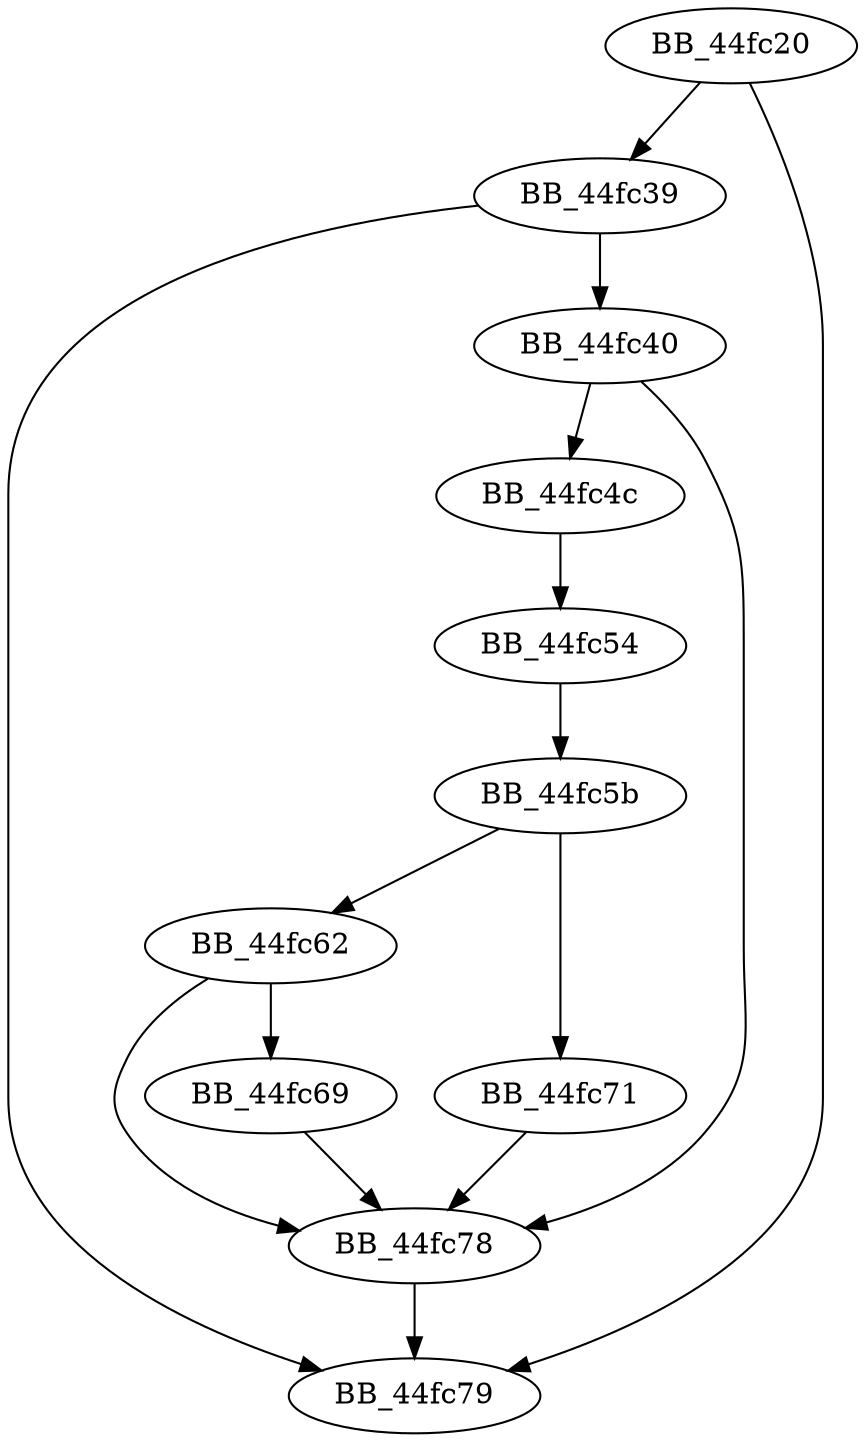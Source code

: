DiGraph sub_44FC20{
BB_44fc20->BB_44fc39
BB_44fc20->BB_44fc79
BB_44fc39->BB_44fc40
BB_44fc39->BB_44fc79
BB_44fc40->BB_44fc4c
BB_44fc40->BB_44fc78
BB_44fc4c->BB_44fc54
BB_44fc54->BB_44fc5b
BB_44fc5b->BB_44fc62
BB_44fc5b->BB_44fc71
BB_44fc62->BB_44fc69
BB_44fc62->BB_44fc78
BB_44fc69->BB_44fc78
BB_44fc71->BB_44fc78
BB_44fc78->BB_44fc79
}
